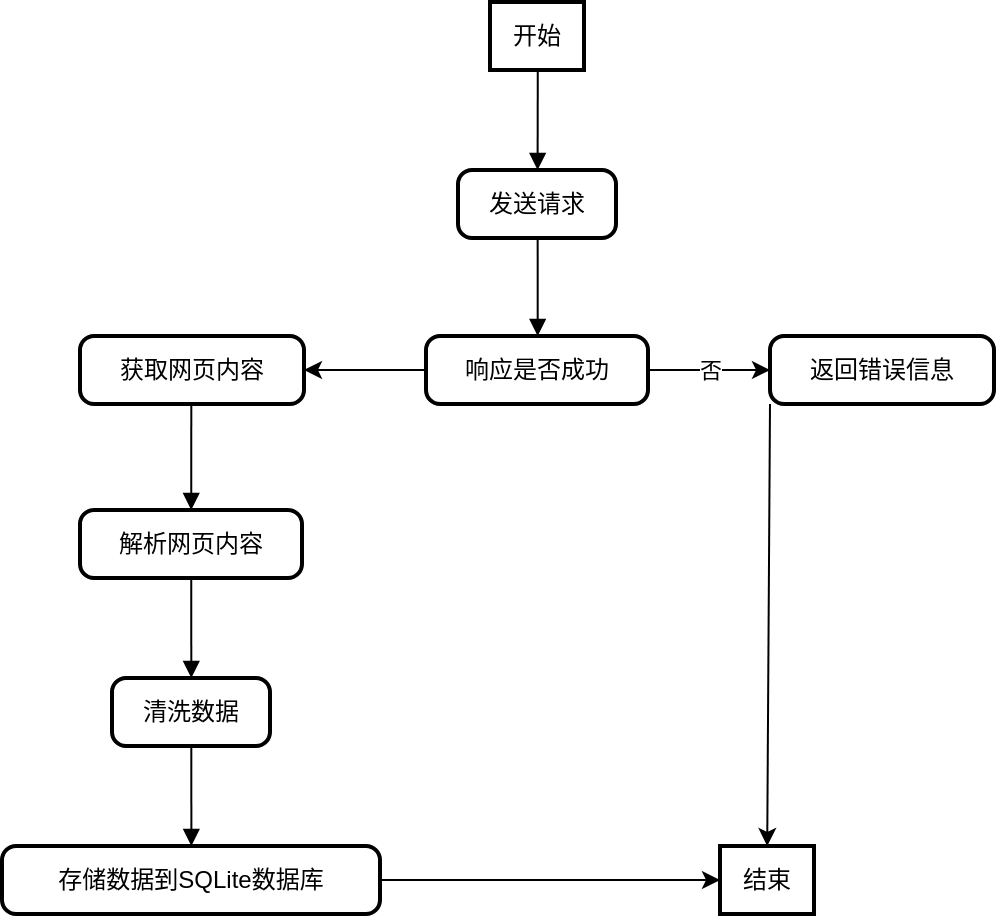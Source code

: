 <mxfile version="21.3.7" type="github">
  <diagram name="第 1 页" id="onNldy-fITMc3NeipK9k">
    <mxGraphModel dx="1618" dy="653" grid="0" gridSize="10" guides="1" tooltips="1" connect="1" arrows="1" fold="1" page="0" pageScale="1" pageWidth="827" pageHeight="1169" math="0" shadow="0">
      <root>
        <mxCell id="0" />
        <mxCell id="1" parent="0" />
        <mxCell id="5OMKPm_2DQCvOqdGxgfZ-44" value="开始" style="whiteSpace=wrap;strokeWidth=2;" vertex="1" parent="1">
          <mxGeometry x="191" y="20" width="47" height="34" as="geometry" />
        </mxCell>
        <mxCell id="5OMKPm_2DQCvOqdGxgfZ-45" value="发送请求" style="rounded=1;absoluteArcSize=1;arcSize=14;whiteSpace=wrap;strokeWidth=2;" vertex="1" parent="1">
          <mxGeometry x="175" y="104" width="79" height="34" as="geometry" />
        </mxCell>
        <mxCell id="5OMKPm_2DQCvOqdGxgfZ-68" style="edgeStyle=orthogonalEdgeStyle;rounded=0;orthogonalLoop=1;jettySize=auto;html=1;exitX=0;exitY=0.5;exitDx=0;exitDy=0;entryX=1;entryY=0.5;entryDx=0;entryDy=0;" edge="1" parent="1" source="5OMKPm_2DQCvOqdGxgfZ-46" target="5OMKPm_2DQCvOqdGxgfZ-47">
          <mxGeometry relative="1" as="geometry" />
        </mxCell>
        <mxCell id="5OMKPm_2DQCvOqdGxgfZ-70" value="否" style="edgeStyle=orthogonalEdgeStyle;rounded=0;orthogonalLoop=1;jettySize=auto;html=1;exitX=1;exitY=0.5;exitDx=0;exitDy=0;entryX=0;entryY=0.5;entryDx=0;entryDy=0;" edge="1" parent="1" source="5OMKPm_2DQCvOqdGxgfZ-46" target="5OMKPm_2DQCvOqdGxgfZ-48">
          <mxGeometry relative="1" as="geometry" />
        </mxCell>
        <mxCell id="5OMKPm_2DQCvOqdGxgfZ-46" value="响应是否成功" style="rounded=1;absoluteArcSize=1;arcSize=14;whiteSpace=wrap;strokeWidth=2;" vertex="1" parent="1">
          <mxGeometry x="159" y="187" width="111" height="34" as="geometry" />
        </mxCell>
        <mxCell id="5OMKPm_2DQCvOqdGxgfZ-47" value="获取网页内容" style="rounded=1;absoluteArcSize=1;arcSize=14;whiteSpace=wrap;strokeWidth=2;" vertex="1" parent="1">
          <mxGeometry x="-14" y="187" width="112" height="34" as="geometry" />
        </mxCell>
        <mxCell id="5OMKPm_2DQCvOqdGxgfZ-65" style="rounded=0;orthogonalLoop=1;jettySize=auto;html=1;exitX=0;exitY=1;exitDx=0;exitDy=0;" edge="1" parent="1" source="5OMKPm_2DQCvOqdGxgfZ-48" target="5OMKPm_2DQCvOqdGxgfZ-52">
          <mxGeometry relative="1" as="geometry" />
        </mxCell>
        <mxCell id="5OMKPm_2DQCvOqdGxgfZ-48" value="返回错误信息" style="rounded=1;absoluteArcSize=1;arcSize=14;whiteSpace=wrap;strokeWidth=2;" vertex="1" parent="1">
          <mxGeometry x="331" y="187" width="112" height="34" as="geometry" />
        </mxCell>
        <mxCell id="5OMKPm_2DQCvOqdGxgfZ-49" value="解析网页内容" style="rounded=1;absoluteArcSize=1;arcSize=14;whiteSpace=wrap;strokeWidth=2;" vertex="1" parent="1">
          <mxGeometry x="-14" y="274" width="111" height="34" as="geometry" />
        </mxCell>
        <mxCell id="5OMKPm_2DQCvOqdGxgfZ-50" value="清洗数据" style="rounded=1;absoluteArcSize=1;arcSize=14;whiteSpace=wrap;strokeWidth=2;" vertex="1" parent="1">
          <mxGeometry x="2" y="358" width="79" height="34" as="geometry" />
        </mxCell>
        <mxCell id="5OMKPm_2DQCvOqdGxgfZ-71" style="edgeStyle=orthogonalEdgeStyle;rounded=0;orthogonalLoop=1;jettySize=auto;html=1;exitX=1;exitY=0.5;exitDx=0;exitDy=0;entryX=0;entryY=0.5;entryDx=0;entryDy=0;" edge="1" parent="1" source="5OMKPm_2DQCvOqdGxgfZ-51" target="5OMKPm_2DQCvOqdGxgfZ-52">
          <mxGeometry relative="1" as="geometry" />
        </mxCell>
        <mxCell id="5OMKPm_2DQCvOqdGxgfZ-51" value="存储数据到SQLite数据库" style="rounded=1;absoluteArcSize=1;arcSize=14;whiteSpace=wrap;strokeWidth=2;" vertex="1" parent="1">
          <mxGeometry x="-53" y="442" width="189" height="34" as="geometry" />
        </mxCell>
        <mxCell id="5OMKPm_2DQCvOqdGxgfZ-52" value="结束" style="whiteSpace=wrap;strokeWidth=2;" vertex="1" parent="1">
          <mxGeometry x="306" y="442" width="47" height="34" as="geometry" />
        </mxCell>
        <mxCell id="5OMKPm_2DQCvOqdGxgfZ-53" value="" style="curved=1;startArrow=none;endArrow=block;exitX=0.508;exitY=0.99;entryX=0.504;entryY=-0.01;rounded=0;" edge="1" parent="1" source="5OMKPm_2DQCvOqdGxgfZ-44" target="5OMKPm_2DQCvOqdGxgfZ-45">
          <mxGeometry relative="1" as="geometry">
            <Array as="points" />
          </mxGeometry>
        </mxCell>
        <mxCell id="5OMKPm_2DQCvOqdGxgfZ-54" value="" style="curved=1;startArrow=none;endArrow=block;exitX=0.504;exitY=0.98;entryX=0.503;entryY=0.01;rounded=0;" edge="1" parent="1" source="5OMKPm_2DQCvOqdGxgfZ-45" target="5OMKPm_2DQCvOqdGxgfZ-46">
          <mxGeometry relative="1" as="geometry">
            <Array as="points" />
          </mxGeometry>
        </mxCell>
        <mxCell id="5OMKPm_2DQCvOqdGxgfZ-57" value="" style="curved=1;startArrow=none;endArrow=block;exitX=0.497;exitY=0.98;entryX=0.501;entryY=0.01;rounded=0;" edge="1" parent="1" source="5OMKPm_2DQCvOqdGxgfZ-47" target="5OMKPm_2DQCvOqdGxgfZ-49">
          <mxGeometry relative="1" as="geometry">
            <Array as="points" />
          </mxGeometry>
        </mxCell>
        <mxCell id="5OMKPm_2DQCvOqdGxgfZ-58" value="" style="curved=1;startArrow=none;endArrow=block;exitX=0.501;exitY=1.0;entryX=0.502;entryY=2.244e-7;rounded=0;" edge="1" parent="1" source="5OMKPm_2DQCvOqdGxgfZ-49" target="5OMKPm_2DQCvOqdGxgfZ-50">
          <mxGeometry relative="1" as="geometry">
            <Array as="points" />
          </mxGeometry>
        </mxCell>
        <mxCell id="5OMKPm_2DQCvOqdGxgfZ-59" value="" style="curved=1;startArrow=none;endArrow=block;exitX=0.502;exitY=0.99;entryX=0.501;entryY=-0.01;rounded=0;" edge="1" parent="1" source="5OMKPm_2DQCvOqdGxgfZ-50" target="5OMKPm_2DQCvOqdGxgfZ-51">
          <mxGeometry relative="1" as="geometry">
            <Array as="points" />
          </mxGeometry>
        </mxCell>
      </root>
    </mxGraphModel>
  </diagram>
</mxfile>
